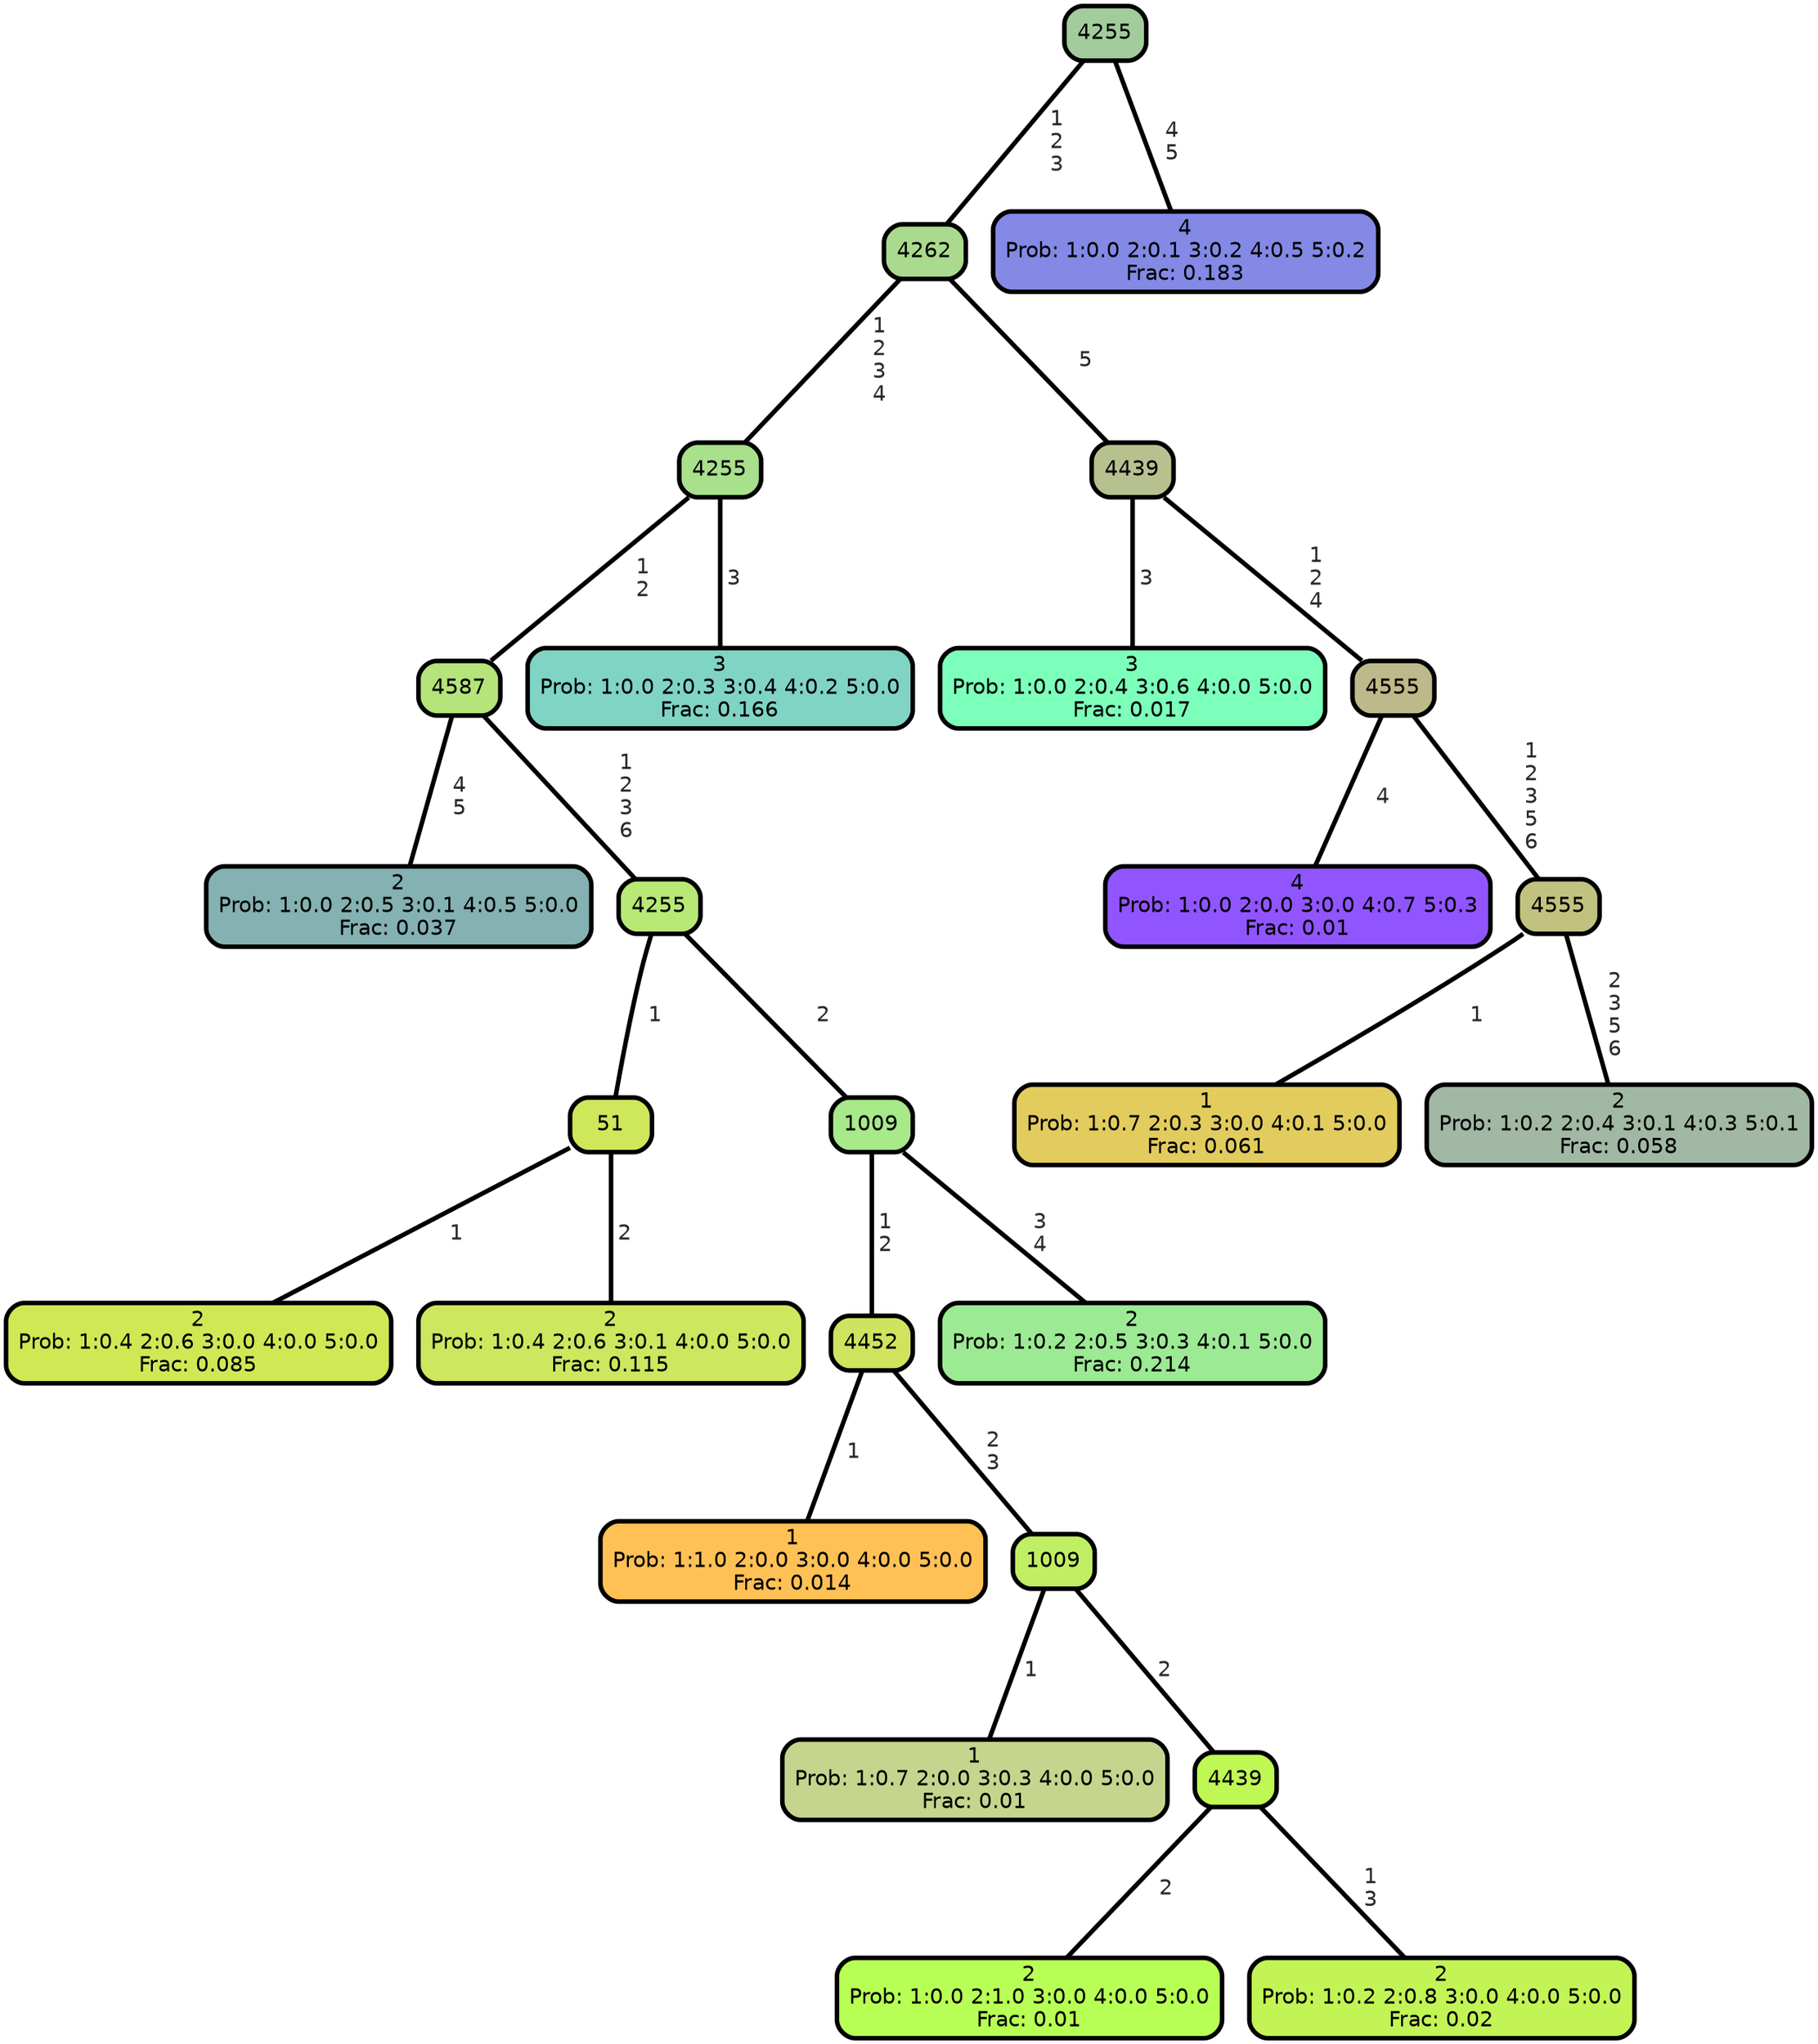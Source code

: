 graph Tree {
node [shape=box, style="filled, rounded",color="black",penwidth="3",fontcolor="black",                 fontname=helvetica] ;
graph [ranksep="0 equally", splines=straight,                 bgcolor=transparent, dpi=200] ;
edge [fontname=helvetica, fontweight=bold,fontcolor=grey14,color=black] ;
0 [label="2
Prob: 1:0.0 2:0.5 3:0.1 4:0.5 5:0.0
Frac: 0.037", fillcolor="#84b1b1"] ;
1 [label="4587", fillcolor="#b4e47a"] ;
2 [label="2
Prob: 1:0.4 2:0.6 3:0.0 4:0.0 5:0.0
Frac: 0.085", fillcolor="#d1e855"] ;
3 [label="51", fillcolor="#cfe75a"] ;
4 [label="2
Prob: 1:0.4 2:0.6 3:0.1 4:0.0 5:0.0
Frac: 0.115", fillcolor="#cde75f"] ;
5 [label="4255", fillcolor="#b8e876"] ;
6 [label="1
Prob: 1:1.0 2:0.0 3:0.0 4:0.0 5:0.0
Frac: 0.014", fillcolor="#ffc155"] ;
7 [label="4452", fillcolor="#d0e35f"] ;
8 [label="1
Prob: 1:0.7 2:0.0 3:0.3 4:0.0 5:0.0
Frac: 0.01", fillcolor="#c6d58d"] ;
9 [label="1009", fillcolor="#c1ef63"] ;
10 [label="2
Prob: 1:0.0 2:1.0 3:0.0 4:0.0 5:0.0
Frac: 0.01", fillcolor="#b8ff55"] ;
11 [label="4439", fillcolor="#bff855"] ;
12 [label="2
Prob: 1:0.2 2:0.8 3:0.0 4:0.0 5:0.0
Frac: 0.02", fillcolor="#c3f455"] ;
13 [label="1009", fillcolor="#a8e98a"] ;
14 [label="2
Prob: 1:0.2 2:0.5 3:0.3 4:0.1 5:0.0
Frac: 0.214", fillcolor="#9dea95"] ;
15 [label="4255", fillcolor="#a8e08c"] ;
16 [label="3
Prob: 1:0.0 2:0.3 3:0.4 4:0.2 5:0.0
Frac: 0.166", fillcolor="#80d4c4"] ;
17 [label="4262", fillcolor="#aada8d"] ;
18 [label="3
Prob: 1:0.0 2:0.4 3:0.6 4:0.0 5:0.0
Frac: 0.017", fillcolor="#7cffbb"] ;
19 [label="4439", fillcolor="#b7c190"] ;
20 [label="4
Prob: 1:0.0 2:0.0 3:0.0 4:0.7 5:0.3
Frac: 0.01", fillcolor="#9155ff"] ;
21 [label="4555", fillcolor="#beb98a"] ;
22 [label="1
Prob: 1:0.7 2:0.3 3:0.0 4:0.1 5:0.0
Frac: 0.061", fillcolor="#e2cc5e"] ;
23 [label="4555", fillcolor="#c2c280"] ;
24 [label="2
Prob: 1:0.2 2:0.4 3:0.1 4:0.3 5:0.1
Frac: 0.058", fillcolor="#a1b8a5"] ;
25 [label="4255", fillcolor="#a3cc9d"] ;
26 [label="4
Prob: 1:0.0 2:0.1 3:0.2 4:0.5 5:0.2
Frac: 0.183", fillcolor="#8389e5"] ;
1 -- 0 [label=" 4\n 5",penwidth=3] ;
1 -- 5 [label=" 1\n 2\n 3\n 6",penwidth=3] ;
3 -- 2 [label=" 1",penwidth=3] ;
3 -- 4 [label=" 2",penwidth=3] ;
5 -- 3 [label=" 1",penwidth=3] ;
5 -- 13 [label=" 2",penwidth=3] ;
7 -- 6 [label=" 1",penwidth=3] ;
7 -- 9 [label=" 2\n 3",penwidth=3] ;
9 -- 8 [label=" 1",penwidth=3] ;
9 -- 11 [label=" 2",penwidth=3] ;
11 -- 10 [label=" 2",penwidth=3] ;
11 -- 12 [label=" 1\n 3",penwidth=3] ;
13 -- 7 [label=" 1\n 2",penwidth=3] ;
13 -- 14 [label=" 3\n 4",penwidth=3] ;
15 -- 1 [label=" 1\n 2",penwidth=3] ;
15 -- 16 [label=" 3",penwidth=3] ;
17 -- 15 [label=" 1\n 2\n 3\n 4",penwidth=3] ;
17 -- 19 [label=" 5",penwidth=3] ;
19 -- 18 [label=" 3",penwidth=3] ;
19 -- 21 [label=" 1\n 2\n 4",penwidth=3] ;
21 -- 20 [label=" 4",penwidth=3] ;
21 -- 23 [label=" 1\n 2\n 3\n 5\n 6",penwidth=3] ;
23 -- 22 [label=" 1",penwidth=3] ;
23 -- 24 [label=" 2\n 3\n 5\n 6",penwidth=3] ;
25 -- 17 [label=" 1\n 2\n 3",penwidth=3] ;
25 -- 26 [label=" 4\n 5",penwidth=3] ;
{rank = same;}}